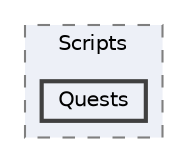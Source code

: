 digraph "Assets/Scripts/Quests"
{
 // INTERACTIVE_SVG=YES
 // LATEX_PDF_SIZE
  bgcolor="transparent";
  edge [fontname=Helvetica,fontsize=10,labelfontname=Helvetica,labelfontsize=10];
  node [fontname=Helvetica,fontsize=10,shape=box,height=0.2,width=0.4];
  compound=true
  subgraph clusterdir_f13b41af88cf68434578284aaf699e39 {
    graph [ bgcolor="#edf0f7", pencolor="grey50", label="Scripts", fontname=Helvetica,fontsize=10 style="filled,dashed", URL="dir_f13b41af88cf68434578284aaf699e39.html",tooltip=""]
  dir_16c639b8d1661eeebbabf9a02f3daf21 [label="Quests", fillcolor="#edf0f7", color="grey25", style="filled,bold", URL="dir_16c639b8d1661eeebbabf9a02f3daf21.html",tooltip=""];
  }
}
